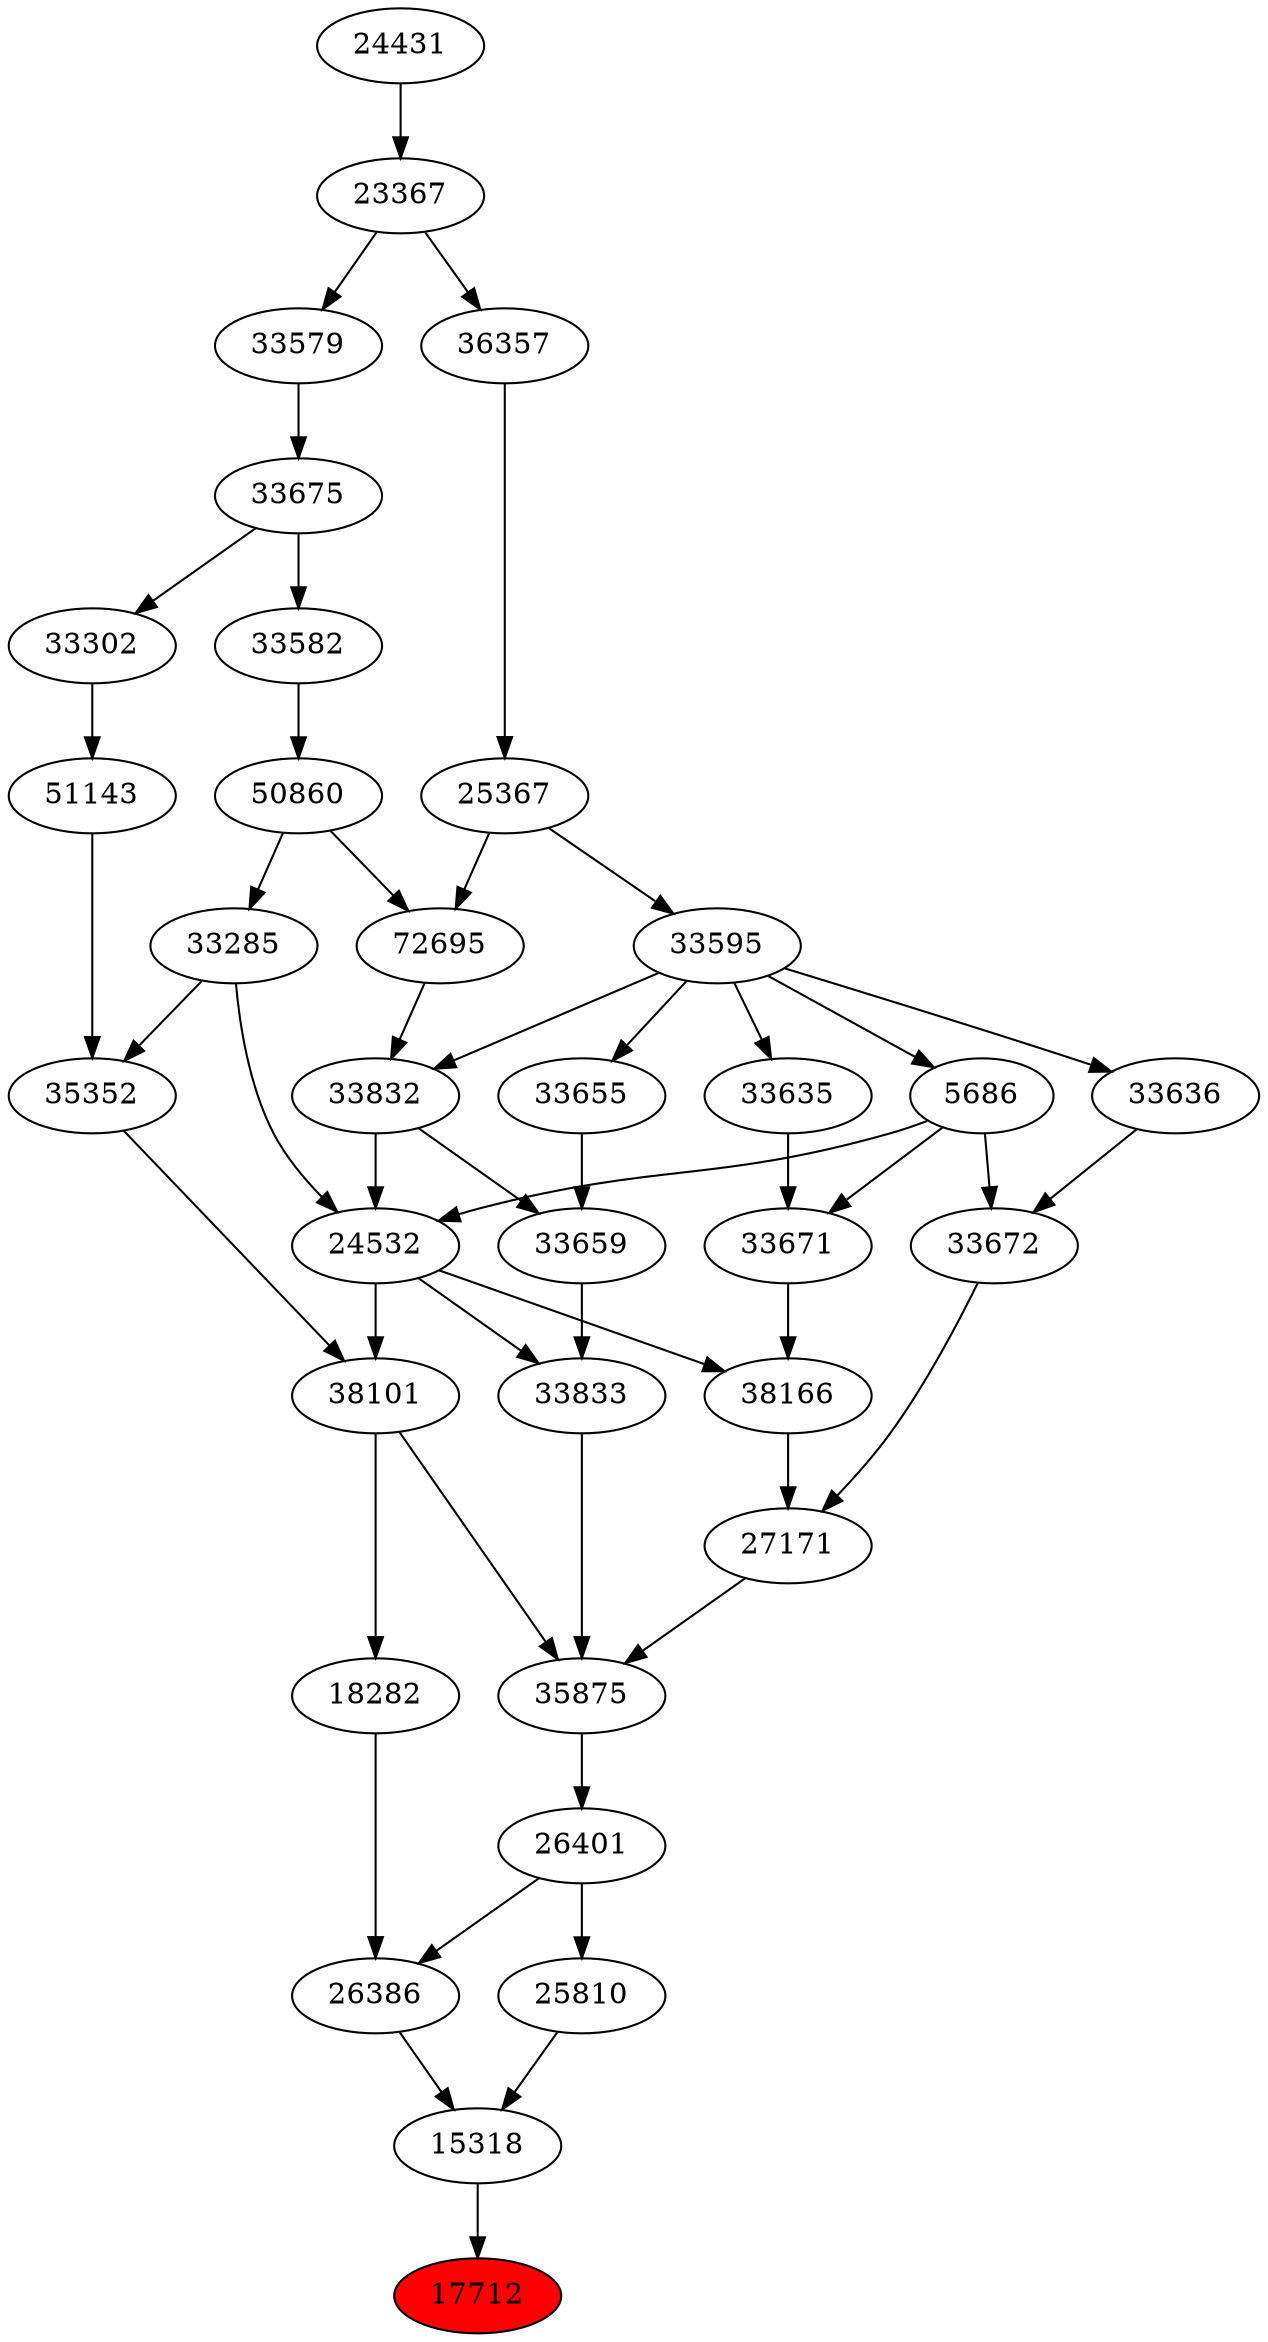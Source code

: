 strict digraph{ 
17712 [label="17712" fillcolor=red style=filled]
15318 -> 17712
15318 [label="15318"]
26386 -> 15318
25810 -> 15318
26386 [label="26386"]
26401 -> 26386
18282 -> 26386
25810 [label="25810"]
26401 -> 25810
26401 [label="26401"]
35875 -> 26401
18282 [label="18282"]
38101 -> 18282
35875 [label="35875"]
27171 -> 35875
38101 -> 35875
33833 -> 35875
38101 [label="38101"]
24532 -> 38101
35352 -> 38101
27171 [label="27171"]
33672 -> 27171
38166 -> 27171
33833 [label="33833"]
33659 -> 33833
24532 -> 33833
24532 [label="24532"]
33285 -> 24532
5686 -> 24532
33832 -> 24532
35352 [label="35352"]
33285 -> 35352
51143 -> 35352
33672 [label="33672"]
33636 -> 33672
5686 -> 33672
38166 [label="38166"]
24532 -> 38166
33671 -> 38166
33659 [label="33659"]
33655 -> 33659
33832 -> 33659
33285 [label="33285"]
50860 -> 33285
5686 [label="5686"]
33595 -> 5686
33832 [label="33832"]
72695 -> 33832
33595 -> 33832
51143 [label="51143"]
33302 -> 51143
33636 [label="33636"]
33595 -> 33636
33671 [label="33671"]
5686 -> 33671
33635 -> 33671
33655 [label="33655"]
33595 -> 33655
50860 [label="50860"]
33582 -> 50860
33595 [label="33595"]
25367 -> 33595
72695 [label="72695"]
50860 -> 72695
25367 -> 72695
33302 [label="33302"]
33675 -> 33302
33635 [label="33635"]
33595 -> 33635
33582 [label="33582"]
33675 -> 33582
25367 [label="25367"]
36357 -> 25367
33675 [label="33675"]
33579 -> 33675
36357 [label="36357"]
23367 -> 36357
33579 [label="33579"]
23367 -> 33579
23367 [label="23367"]
24431 -> 23367
24431 [label="24431"]
}